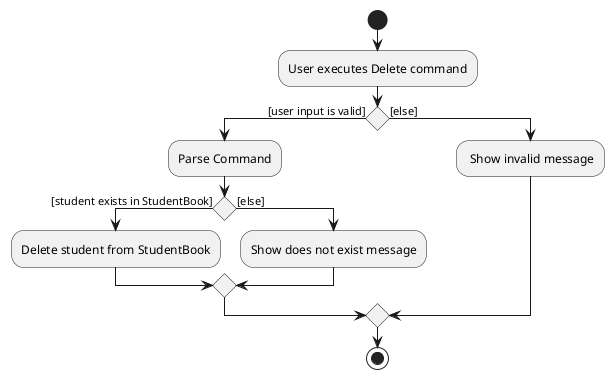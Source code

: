 @startuml
start
:User executes Delete command;

'Since the beta syntax does not support placing the condition outside the
'diamond we place it as the true branch instead.

if () then ([user input is valid])
    :Parse Command;
    if () then ([student exists in StudentBook])
        :Delete student from StudentBook;
    else ([else])
        :Show does not exist message;
    endif
else ([else])
    : Show invalid message;
endif
stop
@enduml
